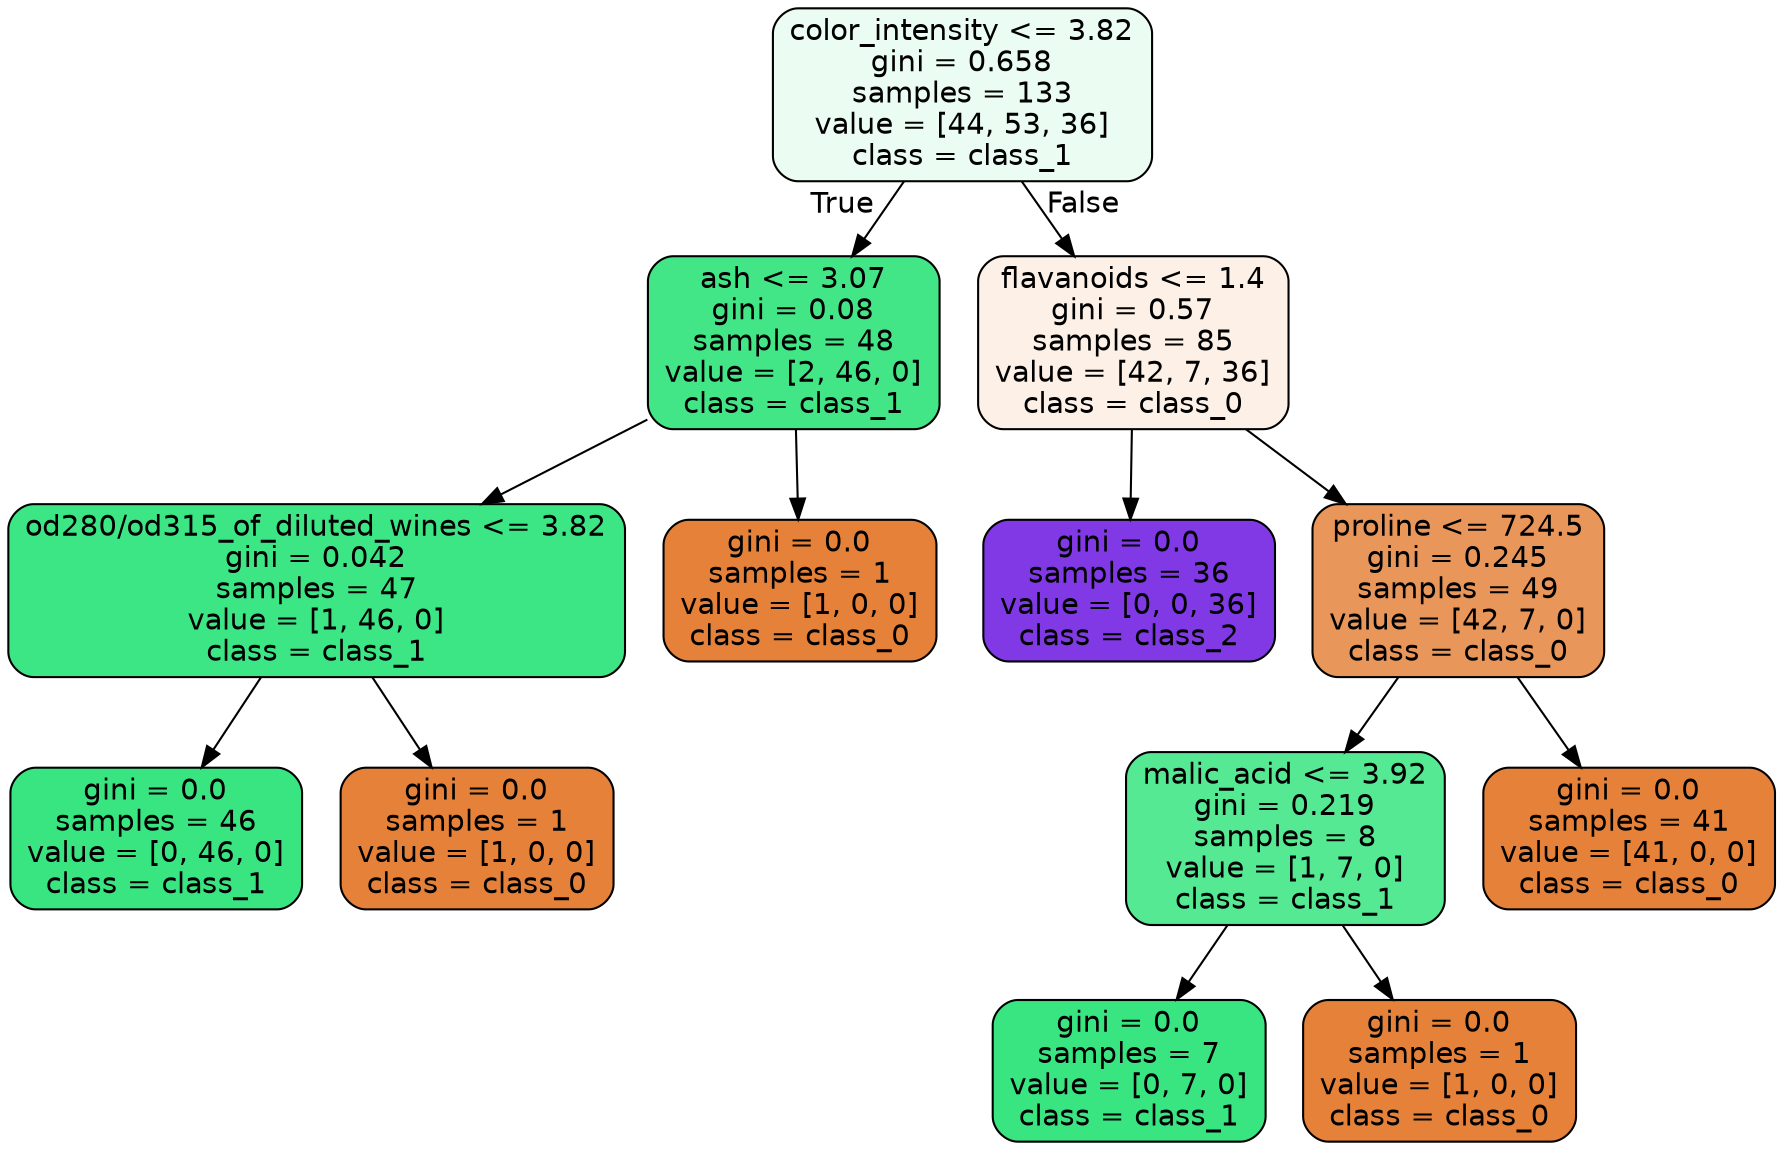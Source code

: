 digraph Tree {
node [shape=box, style="filled, rounded", color="black", fontname="helvetica"] ;
edge [fontname="helvetica"] ;
0 [label="color_intensity <= 3.82\ngini = 0.658\nsamples = 133\nvalue = [44, 53, 36]\nclass = class_1", fillcolor="#ebfcf2"] ;
1 [label="ash <= 3.07\ngini = 0.08\nsamples = 48\nvalue = [2, 46, 0]\nclass = class_1", fillcolor="#42e686"] ;
0 -> 1 [labeldistance=2.5, labelangle=45, headlabel="True"] ;
2 [label="od280/od315_of_diluted_wines <= 3.82\ngini = 0.042\nsamples = 47\nvalue = [1, 46, 0]\nclass = class_1", fillcolor="#3de684"] ;
1 -> 2 ;
3 [label="gini = 0.0\nsamples = 46\nvalue = [0, 46, 0]\nclass = class_1", fillcolor="#39e581"] ;
2 -> 3 ;
4 [label="gini = 0.0\nsamples = 1\nvalue = [1, 0, 0]\nclass = class_0", fillcolor="#e58139"] ;
2 -> 4 ;
5 [label="gini = 0.0\nsamples = 1\nvalue = [1, 0, 0]\nclass = class_0", fillcolor="#e58139"] ;
1 -> 5 ;
6 [label="flavanoids <= 1.4\ngini = 0.57\nsamples = 85\nvalue = [42, 7, 36]\nclass = class_0", fillcolor="#fcf0e7"] ;
0 -> 6 [labeldistance=2.5, labelangle=-45, headlabel="False"] ;
7 [label="gini = 0.0\nsamples = 36\nvalue = [0, 0, 36]\nclass = class_2", fillcolor="#8139e5"] ;
6 -> 7 ;
8 [label="proline <= 724.5\ngini = 0.245\nsamples = 49\nvalue = [42, 7, 0]\nclass = class_0", fillcolor="#e9965a"] ;
6 -> 8 ;
9 [label="malic_acid <= 3.92\ngini = 0.219\nsamples = 8\nvalue = [1, 7, 0]\nclass = class_1", fillcolor="#55e993"] ;
8 -> 9 ;
10 [label="gini = 0.0\nsamples = 7\nvalue = [0, 7, 0]\nclass = class_1", fillcolor="#39e581"] ;
9 -> 10 ;
11 [label="gini = 0.0\nsamples = 1\nvalue = [1, 0, 0]\nclass = class_0", fillcolor="#e58139"] ;
9 -> 11 ;
12 [label="gini = 0.0\nsamples = 41\nvalue = [41, 0, 0]\nclass = class_0", fillcolor="#e58139"] ;
8 -> 12 ;
}